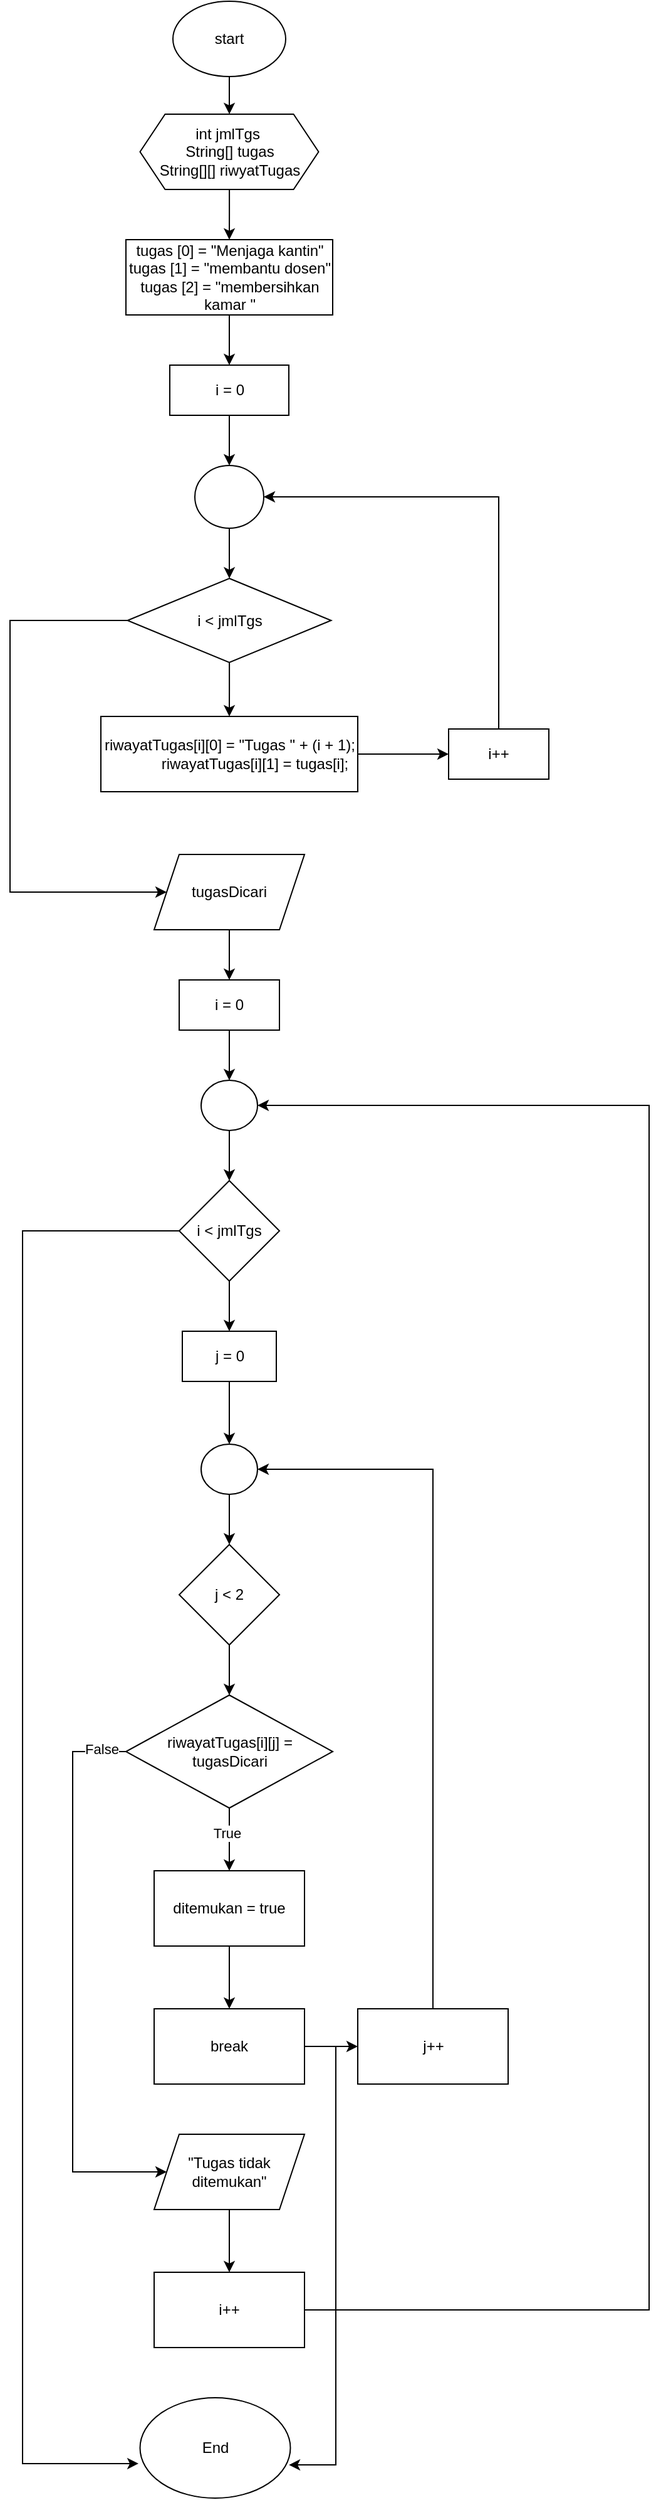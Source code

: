 <mxfile version="21.7.5" type="device">
  <diagram name="Page-1" id="AeFwq1BmqkbGjEEIQV3h">
    <mxGraphModel dx="653" dy="837" grid="1" gridSize="10" guides="1" tooltips="1" connect="1" arrows="1" fold="1" page="1" pageScale="1" pageWidth="850" pageHeight="1100" math="0" shadow="0">
      <root>
        <mxCell id="0" />
        <mxCell id="1" parent="0" />
        <mxCell id="At8eH9EFqL3-FO1Xe1vq-3" value="" style="edgeStyle=orthogonalEdgeStyle;rounded=0;orthogonalLoop=1;jettySize=auto;html=1;" edge="1" parent="1" source="At8eH9EFqL3-FO1Xe1vq-1" target="At8eH9EFqL3-FO1Xe1vq-2">
          <mxGeometry relative="1" as="geometry" />
        </mxCell>
        <mxCell id="At8eH9EFqL3-FO1Xe1vq-1" value="start" style="ellipse;whiteSpace=wrap;html=1;" vertex="1" parent="1">
          <mxGeometry x="210" y="30" width="90" height="60" as="geometry" />
        </mxCell>
        <mxCell id="At8eH9EFqL3-FO1Xe1vq-5" value="" style="edgeStyle=orthogonalEdgeStyle;rounded=0;orthogonalLoop=1;jettySize=auto;html=1;" edge="1" parent="1" source="At8eH9EFqL3-FO1Xe1vq-2" target="At8eH9EFqL3-FO1Xe1vq-4">
          <mxGeometry relative="1" as="geometry" />
        </mxCell>
        <mxCell id="At8eH9EFqL3-FO1Xe1vq-2" value="int jmlTgs&amp;nbsp;&lt;br&gt;String[] tugas&lt;br&gt;String[][] riwyatTugas" style="shape=hexagon;perimeter=hexagonPerimeter2;whiteSpace=wrap;html=1;fixedSize=1;" vertex="1" parent="1">
          <mxGeometry x="183.75" y="120" width="142.5" height="60" as="geometry" />
        </mxCell>
        <mxCell id="At8eH9EFqL3-FO1Xe1vq-7" value="" style="edgeStyle=orthogonalEdgeStyle;rounded=0;orthogonalLoop=1;jettySize=auto;html=1;" edge="1" parent="1" source="At8eH9EFqL3-FO1Xe1vq-4" target="At8eH9EFqL3-FO1Xe1vq-6">
          <mxGeometry relative="1" as="geometry" />
        </mxCell>
        <mxCell id="At8eH9EFqL3-FO1Xe1vq-4" value="tugas [0] = &quot;Menjaga kantin&quot;&lt;br&gt;tugas [1] = &quot;membantu dosen&quot;&lt;br&gt;tugas [2] = &quot;membersihkan kamar &quot;" style="whiteSpace=wrap;html=1;" vertex="1" parent="1">
          <mxGeometry x="172.5" y="220" width="165" height="60" as="geometry" />
        </mxCell>
        <mxCell id="At8eH9EFqL3-FO1Xe1vq-9" value="" style="edgeStyle=orthogonalEdgeStyle;rounded=0;orthogonalLoop=1;jettySize=auto;html=1;" edge="1" parent="1" source="At8eH9EFqL3-FO1Xe1vq-6" target="At8eH9EFqL3-FO1Xe1vq-8">
          <mxGeometry relative="1" as="geometry" />
        </mxCell>
        <mxCell id="At8eH9EFqL3-FO1Xe1vq-6" value="i = 0" style="whiteSpace=wrap;html=1;" vertex="1" parent="1">
          <mxGeometry x="207.5" y="320" width="95" height="40" as="geometry" />
        </mxCell>
        <mxCell id="At8eH9EFqL3-FO1Xe1vq-11" value="" style="edgeStyle=orthogonalEdgeStyle;rounded=0;orthogonalLoop=1;jettySize=auto;html=1;" edge="1" parent="1" source="At8eH9EFqL3-FO1Xe1vq-8" target="At8eH9EFqL3-FO1Xe1vq-10">
          <mxGeometry relative="1" as="geometry" />
        </mxCell>
        <mxCell id="At8eH9EFqL3-FO1Xe1vq-8" value="" style="ellipse;whiteSpace=wrap;html=1;" vertex="1" parent="1">
          <mxGeometry x="227.5" y="400" width="55" height="50" as="geometry" />
        </mxCell>
        <mxCell id="At8eH9EFqL3-FO1Xe1vq-13" value="" style="edgeStyle=orthogonalEdgeStyle;rounded=0;orthogonalLoop=1;jettySize=auto;html=1;" edge="1" parent="1" source="At8eH9EFqL3-FO1Xe1vq-10" target="At8eH9EFqL3-FO1Xe1vq-12">
          <mxGeometry relative="1" as="geometry" />
        </mxCell>
        <mxCell id="At8eH9EFqL3-FO1Xe1vq-18" style="edgeStyle=orthogonalEdgeStyle;rounded=0;orthogonalLoop=1;jettySize=auto;html=1;entryX=0;entryY=0.5;entryDx=0;entryDy=0;" edge="1" parent="1" source="At8eH9EFqL3-FO1Xe1vq-10" target="At8eH9EFqL3-FO1Xe1vq-17">
          <mxGeometry relative="1" as="geometry">
            <Array as="points">
              <mxPoint x="80" y="524" />
              <mxPoint x="80" y="740" />
            </Array>
          </mxGeometry>
        </mxCell>
        <mxCell id="At8eH9EFqL3-FO1Xe1vq-10" value="i &amp;lt; jmlTgs" style="rhombus;whiteSpace=wrap;html=1;" vertex="1" parent="1">
          <mxGeometry x="173.75" y="490" width="162.5" height="67" as="geometry" />
        </mxCell>
        <mxCell id="At8eH9EFqL3-FO1Xe1vq-15" value="" style="edgeStyle=orthogonalEdgeStyle;rounded=0;orthogonalLoop=1;jettySize=auto;html=1;" edge="1" parent="1" source="At8eH9EFqL3-FO1Xe1vq-12" target="At8eH9EFqL3-FO1Xe1vq-14">
          <mxGeometry relative="1" as="geometry" />
        </mxCell>
        <mxCell id="At8eH9EFqL3-FO1Xe1vq-12" value="riwayatTugas[i][0] = &quot;Tugas &quot; + (i + 1);&#xa;            riwayatTugas[i][1] = tugas[i];" style="whiteSpace=wrap;html=1;" vertex="1" parent="1">
          <mxGeometry x="152.5" y="600" width="205" height="60" as="geometry" />
        </mxCell>
        <mxCell id="At8eH9EFqL3-FO1Xe1vq-16" style="edgeStyle=orthogonalEdgeStyle;rounded=0;orthogonalLoop=1;jettySize=auto;html=1;entryX=1;entryY=0.5;entryDx=0;entryDy=0;" edge="1" parent="1" source="At8eH9EFqL3-FO1Xe1vq-14" target="At8eH9EFqL3-FO1Xe1vq-8">
          <mxGeometry relative="1" as="geometry">
            <Array as="points">
              <mxPoint x="470" y="425" />
            </Array>
          </mxGeometry>
        </mxCell>
        <mxCell id="At8eH9EFqL3-FO1Xe1vq-14" value="i++" style="whiteSpace=wrap;html=1;" vertex="1" parent="1">
          <mxGeometry x="430" y="610" width="80" height="40" as="geometry" />
        </mxCell>
        <mxCell id="At8eH9EFqL3-FO1Xe1vq-20" value="" style="edgeStyle=orthogonalEdgeStyle;rounded=0;orthogonalLoop=1;jettySize=auto;html=1;" edge="1" parent="1" source="At8eH9EFqL3-FO1Xe1vq-17" target="At8eH9EFqL3-FO1Xe1vq-19">
          <mxGeometry relative="1" as="geometry" />
        </mxCell>
        <mxCell id="At8eH9EFqL3-FO1Xe1vq-17" value="tugasDicari" style="shape=parallelogram;perimeter=parallelogramPerimeter;whiteSpace=wrap;html=1;fixedSize=1;" vertex="1" parent="1">
          <mxGeometry x="195" y="710" width="120" height="60" as="geometry" />
        </mxCell>
        <mxCell id="At8eH9EFqL3-FO1Xe1vq-24" value="" style="edgeStyle=orthogonalEdgeStyle;rounded=0;orthogonalLoop=1;jettySize=auto;html=1;" edge="1" parent="1" source="At8eH9EFqL3-FO1Xe1vq-19" target="At8eH9EFqL3-FO1Xe1vq-23">
          <mxGeometry relative="1" as="geometry" />
        </mxCell>
        <mxCell id="At8eH9EFqL3-FO1Xe1vq-19" value="i = 0" style="whiteSpace=wrap;html=1;" vertex="1" parent="1">
          <mxGeometry x="215" y="810" width="80" height="40" as="geometry" />
        </mxCell>
        <mxCell id="At8eH9EFqL3-FO1Xe1vq-27" value="" style="edgeStyle=orthogonalEdgeStyle;rounded=0;orthogonalLoop=1;jettySize=auto;html=1;" edge="1" parent="1" source="At8eH9EFqL3-FO1Xe1vq-21" target="At8eH9EFqL3-FO1Xe1vq-26">
          <mxGeometry relative="1" as="geometry" />
        </mxCell>
        <mxCell id="At8eH9EFqL3-FO1Xe1vq-50" style="edgeStyle=orthogonalEdgeStyle;rounded=0;orthogonalLoop=1;jettySize=auto;html=1;entryX=-0.01;entryY=0.656;entryDx=0;entryDy=0;entryPerimeter=0;" edge="1" parent="1" source="At8eH9EFqL3-FO1Xe1vq-21" target="At8eH9EFqL3-FO1Xe1vq-49">
          <mxGeometry relative="1" as="geometry">
            <Array as="points">
              <mxPoint x="90" y="1010" />
              <mxPoint x="90" y="1993" />
            </Array>
          </mxGeometry>
        </mxCell>
        <mxCell id="At8eH9EFqL3-FO1Xe1vq-21" value="i &amp;lt; jmlTgs" style="rhombus;whiteSpace=wrap;html=1;" vertex="1" parent="1">
          <mxGeometry x="215" y="970" width="80" height="80" as="geometry" />
        </mxCell>
        <mxCell id="At8eH9EFqL3-FO1Xe1vq-25" value="" style="edgeStyle=orthogonalEdgeStyle;rounded=0;orthogonalLoop=1;jettySize=auto;html=1;" edge="1" parent="1" source="At8eH9EFqL3-FO1Xe1vq-23" target="At8eH9EFqL3-FO1Xe1vq-21">
          <mxGeometry relative="1" as="geometry" />
        </mxCell>
        <mxCell id="At8eH9EFqL3-FO1Xe1vq-23" value="" style="ellipse;whiteSpace=wrap;html=1;" vertex="1" parent="1">
          <mxGeometry x="232.5" y="890" width="45" height="40" as="geometry" />
        </mxCell>
        <mxCell id="At8eH9EFqL3-FO1Xe1vq-31" value="" style="edgeStyle=orthogonalEdgeStyle;rounded=0;orthogonalLoop=1;jettySize=auto;html=1;" edge="1" parent="1" source="At8eH9EFqL3-FO1Xe1vq-26" target="At8eH9EFqL3-FO1Xe1vq-30">
          <mxGeometry relative="1" as="geometry" />
        </mxCell>
        <mxCell id="At8eH9EFqL3-FO1Xe1vq-26" value="j = 0" style="whiteSpace=wrap;html=1;" vertex="1" parent="1">
          <mxGeometry x="217.5" y="1090" width="75" height="40" as="geometry" />
        </mxCell>
        <mxCell id="At8eH9EFqL3-FO1Xe1vq-34" value="" style="edgeStyle=orthogonalEdgeStyle;rounded=0;orthogonalLoop=1;jettySize=auto;html=1;" edge="1" parent="1" source="At8eH9EFqL3-FO1Xe1vq-28" target="At8eH9EFqL3-FO1Xe1vq-33">
          <mxGeometry relative="1" as="geometry" />
        </mxCell>
        <mxCell id="At8eH9EFqL3-FO1Xe1vq-28" value="j &amp;lt; 2" style="rhombus;whiteSpace=wrap;html=1;" vertex="1" parent="1">
          <mxGeometry x="215" y="1260" width="80" height="80" as="geometry" />
        </mxCell>
        <mxCell id="At8eH9EFqL3-FO1Xe1vq-32" value="" style="edgeStyle=orthogonalEdgeStyle;rounded=0;orthogonalLoop=1;jettySize=auto;html=1;" edge="1" parent="1" source="At8eH9EFqL3-FO1Xe1vq-30" target="At8eH9EFqL3-FO1Xe1vq-28">
          <mxGeometry relative="1" as="geometry" />
        </mxCell>
        <mxCell id="At8eH9EFqL3-FO1Xe1vq-30" value="" style="ellipse;whiteSpace=wrap;html=1;" vertex="1" parent="1">
          <mxGeometry x="232.5" y="1180" width="45" height="40" as="geometry" />
        </mxCell>
        <mxCell id="At8eH9EFqL3-FO1Xe1vq-36" value="" style="edgeStyle=orthogonalEdgeStyle;rounded=0;orthogonalLoop=1;jettySize=auto;html=1;" edge="1" parent="1" source="At8eH9EFqL3-FO1Xe1vq-33" target="At8eH9EFqL3-FO1Xe1vq-35">
          <mxGeometry relative="1" as="geometry" />
        </mxCell>
        <mxCell id="At8eH9EFqL3-FO1Xe1vq-42" value="True" style="edgeLabel;html=1;align=center;verticalAlign=middle;resizable=0;points=[];" vertex="1" connectable="0" parent="At8eH9EFqL3-FO1Xe1vq-36">
          <mxGeometry x="-0.2" y="-2" relative="1" as="geometry">
            <mxPoint as="offset" />
          </mxGeometry>
        </mxCell>
        <mxCell id="At8eH9EFqL3-FO1Xe1vq-40" style="edgeStyle=orthogonalEdgeStyle;rounded=0;orthogonalLoop=1;jettySize=auto;html=1;entryX=0;entryY=0.5;entryDx=0;entryDy=0;" edge="1" parent="1" source="At8eH9EFqL3-FO1Xe1vq-33" target="At8eH9EFqL3-FO1Xe1vq-39">
          <mxGeometry relative="1" as="geometry">
            <Array as="points">
              <mxPoint x="130" y="1425" />
              <mxPoint x="130" y="1760" />
            </Array>
          </mxGeometry>
        </mxCell>
        <mxCell id="At8eH9EFqL3-FO1Xe1vq-41" value="False" style="edgeLabel;html=1;align=center;verticalAlign=middle;resizable=0;points=[];" vertex="1" connectable="0" parent="At8eH9EFqL3-FO1Xe1vq-40">
          <mxGeometry x="-0.912" y="-2" relative="1" as="geometry">
            <mxPoint as="offset" />
          </mxGeometry>
        </mxCell>
        <mxCell id="At8eH9EFqL3-FO1Xe1vq-33" value="riwayatTugas[i][j] = tugasDicari" style="rhombus;whiteSpace=wrap;html=1;" vertex="1" parent="1">
          <mxGeometry x="172.5" y="1380" width="165" height="90" as="geometry" />
        </mxCell>
        <mxCell id="At8eH9EFqL3-FO1Xe1vq-38" value="" style="edgeStyle=orthogonalEdgeStyle;rounded=0;orthogonalLoop=1;jettySize=auto;html=1;" edge="1" parent="1" source="At8eH9EFqL3-FO1Xe1vq-35" target="At8eH9EFqL3-FO1Xe1vq-37">
          <mxGeometry relative="1" as="geometry" />
        </mxCell>
        <mxCell id="At8eH9EFqL3-FO1Xe1vq-35" value="ditemukan = true" style="whiteSpace=wrap;html=1;" vertex="1" parent="1">
          <mxGeometry x="195" y="1520" width="120" height="60" as="geometry" />
        </mxCell>
        <mxCell id="At8eH9EFqL3-FO1Xe1vq-44" value="" style="edgeStyle=orthogonalEdgeStyle;rounded=0;orthogonalLoop=1;jettySize=auto;html=1;" edge="1" parent="1" source="At8eH9EFqL3-FO1Xe1vq-37" target="At8eH9EFqL3-FO1Xe1vq-43">
          <mxGeometry relative="1" as="geometry" />
        </mxCell>
        <mxCell id="At8eH9EFqL3-FO1Xe1vq-51" style="edgeStyle=orthogonalEdgeStyle;rounded=0;orthogonalLoop=1;jettySize=auto;html=1;entryX=0.99;entryY=0.669;entryDx=0;entryDy=0;entryPerimeter=0;" edge="1" parent="1" source="At8eH9EFqL3-FO1Xe1vq-37" target="At8eH9EFqL3-FO1Xe1vq-49">
          <mxGeometry relative="1" as="geometry">
            <Array as="points">
              <mxPoint x="340" y="1660" />
              <mxPoint x="340" y="1994" />
            </Array>
          </mxGeometry>
        </mxCell>
        <mxCell id="At8eH9EFqL3-FO1Xe1vq-37" value="break" style="whiteSpace=wrap;html=1;" vertex="1" parent="1">
          <mxGeometry x="195" y="1630" width="120" height="60" as="geometry" />
        </mxCell>
        <mxCell id="At8eH9EFqL3-FO1Xe1vq-47" value="" style="edgeStyle=orthogonalEdgeStyle;rounded=0;orthogonalLoop=1;jettySize=auto;html=1;" edge="1" parent="1" source="At8eH9EFqL3-FO1Xe1vq-39" target="At8eH9EFqL3-FO1Xe1vq-46">
          <mxGeometry relative="1" as="geometry" />
        </mxCell>
        <mxCell id="At8eH9EFqL3-FO1Xe1vq-39" value="&quot;Tugas tidak ditemukan&quot;" style="shape=parallelogram;perimeter=parallelogramPerimeter;whiteSpace=wrap;html=1;fixedSize=1;" vertex="1" parent="1">
          <mxGeometry x="195" y="1730" width="120" height="60" as="geometry" />
        </mxCell>
        <mxCell id="At8eH9EFqL3-FO1Xe1vq-45" style="edgeStyle=orthogonalEdgeStyle;rounded=0;orthogonalLoop=1;jettySize=auto;html=1;entryX=1;entryY=0.5;entryDx=0;entryDy=0;" edge="1" parent="1" source="At8eH9EFqL3-FO1Xe1vq-43" target="At8eH9EFqL3-FO1Xe1vq-30">
          <mxGeometry relative="1" as="geometry">
            <Array as="points">
              <mxPoint x="418" y="1200" />
            </Array>
          </mxGeometry>
        </mxCell>
        <mxCell id="At8eH9EFqL3-FO1Xe1vq-43" value="j++" style="whiteSpace=wrap;html=1;" vertex="1" parent="1">
          <mxGeometry x="357.5" y="1630" width="120" height="60" as="geometry" />
        </mxCell>
        <mxCell id="At8eH9EFqL3-FO1Xe1vq-48" style="edgeStyle=orthogonalEdgeStyle;rounded=0;orthogonalLoop=1;jettySize=auto;html=1;entryX=1;entryY=0.5;entryDx=0;entryDy=0;" edge="1" parent="1" source="At8eH9EFqL3-FO1Xe1vq-46" target="At8eH9EFqL3-FO1Xe1vq-23">
          <mxGeometry relative="1" as="geometry">
            <mxPoint x="540" y="1103.333" as="targetPoint" />
            <Array as="points">
              <mxPoint x="590" y="1870" />
              <mxPoint x="590" y="910" />
            </Array>
          </mxGeometry>
        </mxCell>
        <mxCell id="At8eH9EFqL3-FO1Xe1vq-46" value="i++" style="whiteSpace=wrap;html=1;" vertex="1" parent="1">
          <mxGeometry x="195" y="1840" width="120" height="60" as="geometry" />
        </mxCell>
        <mxCell id="At8eH9EFqL3-FO1Xe1vq-49" value="End" style="ellipse;whiteSpace=wrap;html=1;" vertex="1" parent="1">
          <mxGeometry x="183.75" y="1940" width="120" height="80" as="geometry" />
        </mxCell>
      </root>
    </mxGraphModel>
  </diagram>
</mxfile>
